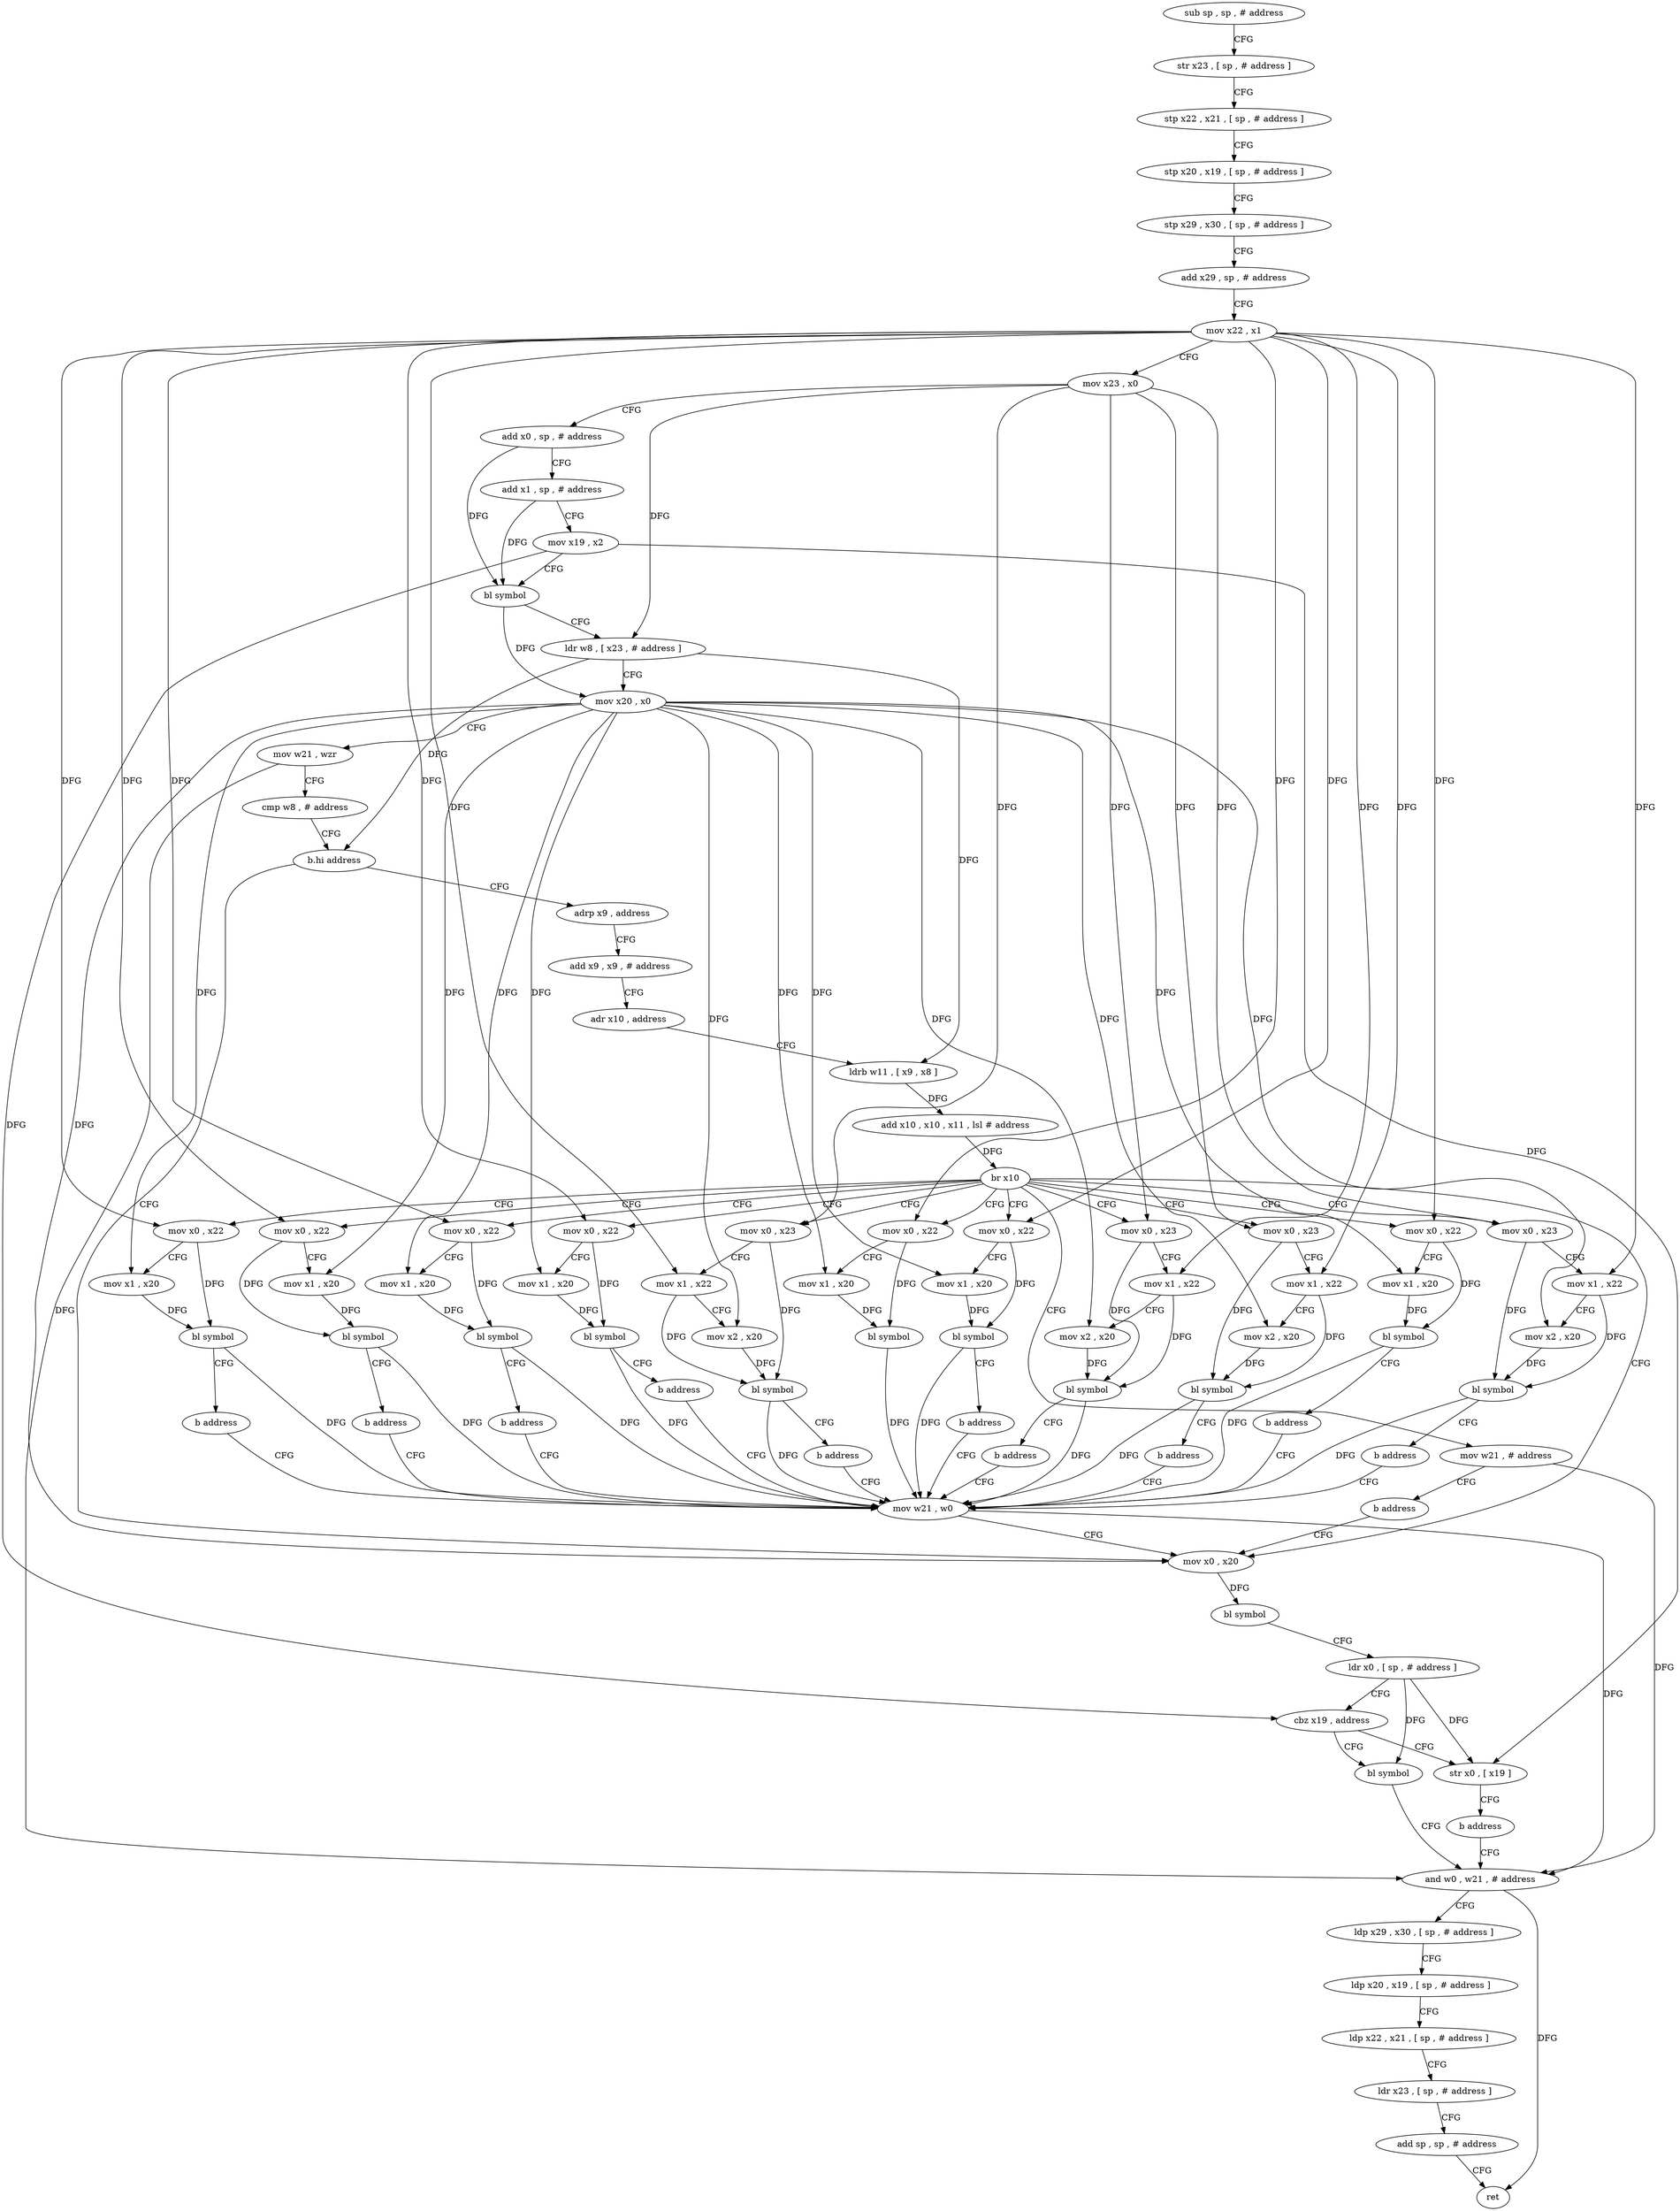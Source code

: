 digraph "func" {
"131620" [label = "sub sp , sp , # address" ]
"131624" [label = "str x23 , [ sp , # address ]" ]
"131628" [label = "stp x22 , x21 , [ sp , # address ]" ]
"131632" [label = "stp x20 , x19 , [ sp , # address ]" ]
"131636" [label = "stp x29 , x30 , [ sp , # address ]" ]
"131640" [label = "add x29 , sp , # address" ]
"131644" [label = "mov x22 , x1" ]
"131648" [label = "mov x23 , x0" ]
"131652" [label = "add x0 , sp , # address" ]
"131656" [label = "add x1 , sp , # address" ]
"131660" [label = "mov x19 , x2" ]
"131664" [label = "bl symbol" ]
"131668" [label = "ldr w8 , [ x23 , # address ]" ]
"131672" [label = "mov x20 , x0" ]
"131676" [label = "mov w21 , wzr" ]
"131680" [label = "cmp w8 , # address" ]
"131684" [label = "b.hi address" ]
"131912" [label = "mov x0 , x20" ]
"131688" [label = "adrp x9 , address" ]
"131916" [label = "bl symbol" ]
"131920" [label = "ldr x0 , [ sp , # address ]" ]
"131924" [label = "cbz x19 , address" ]
"131936" [label = "bl symbol" ]
"131928" [label = "str x0 , [ x19 ]" ]
"131692" [label = "add x9 , x9 , # address" ]
"131696" [label = "adr x10 , address" ]
"131700" [label = "ldrb w11 , [ x9 , x8 ]" ]
"131704" [label = "add x10 , x10 , x11 , lsl # address" ]
"131708" [label = "br x10" ]
"131712" [label = "mov w21 , # address" ]
"131720" [label = "mov x0 , x22" ]
"131736" [label = "mov x0 , x22" ]
"131752" [label = "mov x0 , x23" ]
"131772" [label = "mov x0 , x22" ]
"131788" [label = "mov x0 , x23" ]
"131808" [label = "mov x0 , x22" ]
"131824" [label = "mov x0 , x23" ]
"131844" [label = "mov x0 , x22" ]
"131860" [label = "mov x0 , x23" ]
"131880" [label = "mov x0 , x22" ]
"131896" [label = "mov x0 , x22" ]
"131940" [label = "and w0 , w21 , # address" ]
"131932" [label = "b address" ]
"131716" [label = "b address" ]
"131724" [label = "mov x1 , x20" ]
"131728" [label = "bl symbol" ]
"131732" [label = "b address" ]
"131908" [label = "mov w21 , w0" ]
"131740" [label = "mov x1 , x20" ]
"131744" [label = "bl symbol" ]
"131748" [label = "b address" ]
"131756" [label = "mov x1 , x22" ]
"131760" [label = "mov x2 , x20" ]
"131764" [label = "bl symbol" ]
"131768" [label = "b address" ]
"131776" [label = "mov x1 , x20" ]
"131780" [label = "bl symbol" ]
"131784" [label = "b address" ]
"131792" [label = "mov x1 , x22" ]
"131796" [label = "mov x2 , x20" ]
"131800" [label = "bl symbol" ]
"131804" [label = "b address" ]
"131812" [label = "mov x1 , x20" ]
"131816" [label = "bl symbol" ]
"131820" [label = "b address" ]
"131828" [label = "mov x1 , x22" ]
"131832" [label = "mov x2 , x20" ]
"131836" [label = "bl symbol" ]
"131840" [label = "b address" ]
"131848" [label = "mov x1 , x20" ]
"131852" [label = "bl symbol" ]
"131856" [label = "b address" ]
"131864" [label = "mov x1 , x22" ]
"131868" [label = "mov x2 , x20" ]
"131872" [label = "bl symbol" ]
"131876" [label = "b address" ]
"131884" [label = "mov x1 , x20" ]
"131888" [label = "bl symbol" ]
"131892" [label = "b address" ]
"131900" [label = "mov x1 , x20" ]
"131904" [label = "bl symbol" ]
"131944" [label = "ldp x29 , x30 , [ sp , # address ]" ]
"131948" [label = "ldp x20 , x19 , [ sp , # address ]" ]
"131952" [label = "ldp x22 , x21 , [ sp , # address ]" ]
"131956" [label = "ldr x23 , [ sp , # address ]" ]
"131960" [label = "add sp , sp , # address" ]
"131964" [label = "ret" ]
"131620" -> "131624" [ label = "CFG" ]
"131624" -> "131628" [ label = "CFG" ]
"131628" -> "131632" [ label = "CFG" ]
"131632" -> "131636" [ label = "CFG" ]
"131636" -> "131640" [ label = "CFG" ]
"131640" -> "131644" [ label = "CFG" ]
"131644" -> "131648" [ label = "CFG" ]
"131644" -> "131720" [ label = "DFG" ]
"131644" -> "131736" [ label = "DFG" ]
"131644" -> "131756" [ label = "DFG" ]
"131644" -> "131772" [ label = "DFG" ]
"131644" -> "131792" [ label = "DFG" ]
"131644" -> "131808" [ label = "DFG" ]
"131644" -> "131828" [ label = "DFG" ]
"131644" -> "131844" [ label = "DFG" ]
"131644" -> "131864" [ label = "DFG" ]
"131644" -> "131880" [ label = "DFG" ]
"131644" -> "131896" [ label = "DFG" ]
"131648" -> "131652" [ label = "CFG" ]
"131648" -> "131668" [ label = "DFG" ]
"131648" -> "131752" [ label = "DFG" ]
"131648" -> "131788" [ label = "DFG" ]
"131648" -> "131824" [ label = "DFG" ]
"131648" -> "131860" [ label = "DFG" ]
"131652" -> "131656" [ label = "CFG" ]
"131652" -> "131664" [ label = "DFG" ]
"131656" -> "131660" [ label = "CFG" ]
"131656" -> "131664" [ label = "DFG" ]
"131660" -> "131664" [ label = "CFG" ]
"131660" -> "131924" [ label = "DFG" ]
"131660" -> "131928" [ label = "DFG" ]
"131664" -> "131668" [ label = "CFG" ]
"131664" -> "131672" [ label = "DFG" ]
"131668" -> "131672" [ label = "CFG" ]
"131668" -> "131684" [ label = "DFG" ]
"131668" -> "131700" [ label = "DFG" ]
"131672" -> "131676" [ label = "CFG" ]
"131672" -> "131912" [ label = "DFG" ]
"131672" -> "131724" [ label = "DFG" ]
"131672" -> "131740" [ label = "DFG" ]
"131672" -> "131760" [ label = "DFG" ]
"131672" -> "131776" [ label = "DFG" ]
"131672" -> "131796" [ label = "DFG" ]
"131672" -> "131812" [ label = "DFG" ]
"131672" -> "131832" [ label = "DFG" ]
"131672" -> "131848" [ label = "DFG" ]
"131672" -> "131868" [ label = "DFG" ]
"131672" -> "131884" [ label = "DFG" ]
"131672" -> "131900" [ label = "DFG" ]
"131676" -> "131680" [ label = "CFG" ]
"131676" -> "131940" [ label = "DFG" ]
"131680" -> "131684" [ label = "CFG" ]
"131684" -> "131912" [ label = "CFG" ]
"131684" -> "131688" [ label = "CFG" ]
"131912" -> "131916" [ label = "DFG" ]
"131688" -> "131692" [ label = "CFG" ]
"131916" -> "131920" [ label = "CFG" ]
"131920" -> "131924" [ label = "CFG" ]
"131920" -> "131936" [ label = "DFG" ]
"131920" -> "131928" [ label = "DFG" ]
"131924" -> "131936" [ label = "CFG" ]
"131924" -> "131928" [ label = "CFG" ]
"131936" -> "131940" [ label = "CFG" ]
"131928" -> "131932" [ label = "CFG" ]
"131692" -> "131696" [ label = "CFG" ]
"131696" -> "131700" [ label = "CFG" ]
"131700" -> "131704" [ label = "DFG" ]
"131704" -> "131708" [ label = "DFG" ]
"131708" -> "131712" [ label = "CFG" ]
"131708" -> "131720" [ label = "CFG" ]
"131708" -> "131736" [ label = "CFG" ]
"131708" -> "131752" [ label = "CFG" ]
"131708" -> "131772" [ label = "CFG" ]
"131708" -> "131788" [ label = "CFG" ]
"131708" -> "131808" [ label = "CFG" ]
"131708" -> "131824" [ label = "CFG" ]
"131708" -> "131844" [ label = "CFG" ]
"131708" -> "131860" [ label = "CFG" ]
"131708" -> "131880" [ label = "CFG" ]
"131708" -> "131896" [ label = "CFG" ]
"131708" -> "131912" [ label = "CFG" ]
"131712" -> "131716" [ label = "CFG" ]
"131712" -> "131940" [ label = "DFG" ]
"131720" -> "131724" [ label = "CFG" ]
"131720" -> "131728" [ label = "DFG" ]
"131736" -> "131740" [ label = "CFG" ]
"131736" -> "131744" [ label = "DFG" ]
"131752" -> "131756" [ label = "CFG" ]
"131752" -> "131764" [ label = "DFG" ]
"131772" -> "131776" [ label = "CFG" ]
"131772" -> "131780" [ label = "DFG" ]
"131788" -> "131792" [ label = "CFG" ]
"131788" -> "131800" [ label = "DFG" ]
"131808" -> "131812" [ label = "CFG" ]
"131808" -> "131816" [ label = "DFG" ]
"131824" -> "131828" [ label = "CFG" ]
"131824" -> "131836" [ label = "DFG" ]
"131844" -> "131848" [ label = "CFG" ]
"131844" -> "131852" [ label = "DFG" ]
"131860" -> "131864" [ label = "CFG" ]
"131860" -> "131872" [ label = "DFG" ]
"131880" -> "131884" [ label = "CFG" ]
"131880" -> "131888" [ label = "DFG" ]
"131896" -> "131900" [ label = "CFG" ]
"131896" -> "131904" [ label = "DFG" ]
"131940" -> "131944" [ label = "CFG" ]
"131940" -> "131964" [ label = "DFG" ]
"131932" -> "131940" [ label = "CFG" ]
"131716" -> "131912" [ label = "CFG" ]
"131724" -> "131728" [ label = "DFG" ]
"131728" -> "131732" [ label = "CFG" ]
"131728" -> "131908" [ label = "DFG" ]
"131732" -> "131908" [ label = "CFG" ]
"131908" -> "131912" [ label = "CFG" ]
"131908" -> "131940" [ label = "DFG" ]
"131740" -> "131744" [ label = "DFG" ]
"131744" -> "131748" [ label = "CFG" ]
"131744" -> "131908" [ label = "DFG" ]
"131748" -> "131908" [ label = "CFG" ]
"131756" -> "131760" [ label = "CFG" ]
"131756" -> "131764" [ label = "DFG" ]
"131760" -> "131764" [ label = "DFG" ]
"131764" -> "131768" [ label = "CFG" ]
"131764" -> "131908" [ label = "DFG" ]
"131768" -> "131908" [ label = "CFG" ]
"131776" -> "131780" [ label = "DFG" ]
"131780" -> "131784" [ label = "CFG" ]
"131780" -> "131908" [ label = "DFG" ]
"131784" -> "131908" [ label = "CFG" ]
"131792" -> "131796" [ label = "CFG" ]
"131792" -> "131800" [ label = "DFG" ]
"131796" -> "131800" [ label = "DFG" ]
"131800" -> "131804" [ label = "CFG" ]
"131800" -> "131908" [ label = "DFG" ]
"131804" -> "131908" [ label = "CFG" ]
"131812" -> "131816" [ label = "DFG" ]
"131816" -> "131820" [ label = "CFG" ]
"131816" -> "131908" [ label = "DFG" ]
"131820" -> "131908" [ label = "CFG" ]
"131828" -> "131832" [ label = "CFG" ]
"131828" -> "131836" [ label = "DFG" ]
"131832" -> "131836" [ label = "DFG" ]
"131836" -> "131840" [ label = "CFG" ]
"131836" -> "131908" [ label = "DFG" ]
"131840" -> "131908" [ label = "CFG" ]
"131848" -> "131852" [ label = "DFG" ]
"131852" -> "131856" [ label = "CFG" ]
"131852" -> "131908" [ label = "DFG" ]
"131856" -> "131908" [ label = "CFG" ]
"131864" -> "131868" [ label = "CFG" ]
"131864" -> "131872" [ label = "DFG" ]
"131868" -> "131872" [ label = "DFG" ]
"131872" -> "131876" [ label = "CFG" ]
"131872" -> "131908" [ label = "DFG" ]
"131876" -> "131908" [ label = "CFG" ]
"131884" -> "131888" [ label = "DFG" ]
"131888" -> "131892" [ label = "CFG" ]
"131888" -> "131908" [ label = "DFG" ]
"131892" -> "131908" [ label = "CFG" ]
"131900" -> "131904" [ label = "DFG" ]
"131904" -> "131908" [ label = "DFG" ]
"131944" -> "131948" [ label = "CFG" ]
"131948" -> "131952" [ label = "CFG" ]
"131952" -> "131956" [ label = "CFG" ]
"131956" -> "131960" [ label = "CFG" ]
"131960" -> "131964" [ label = "CFG" ]
}
